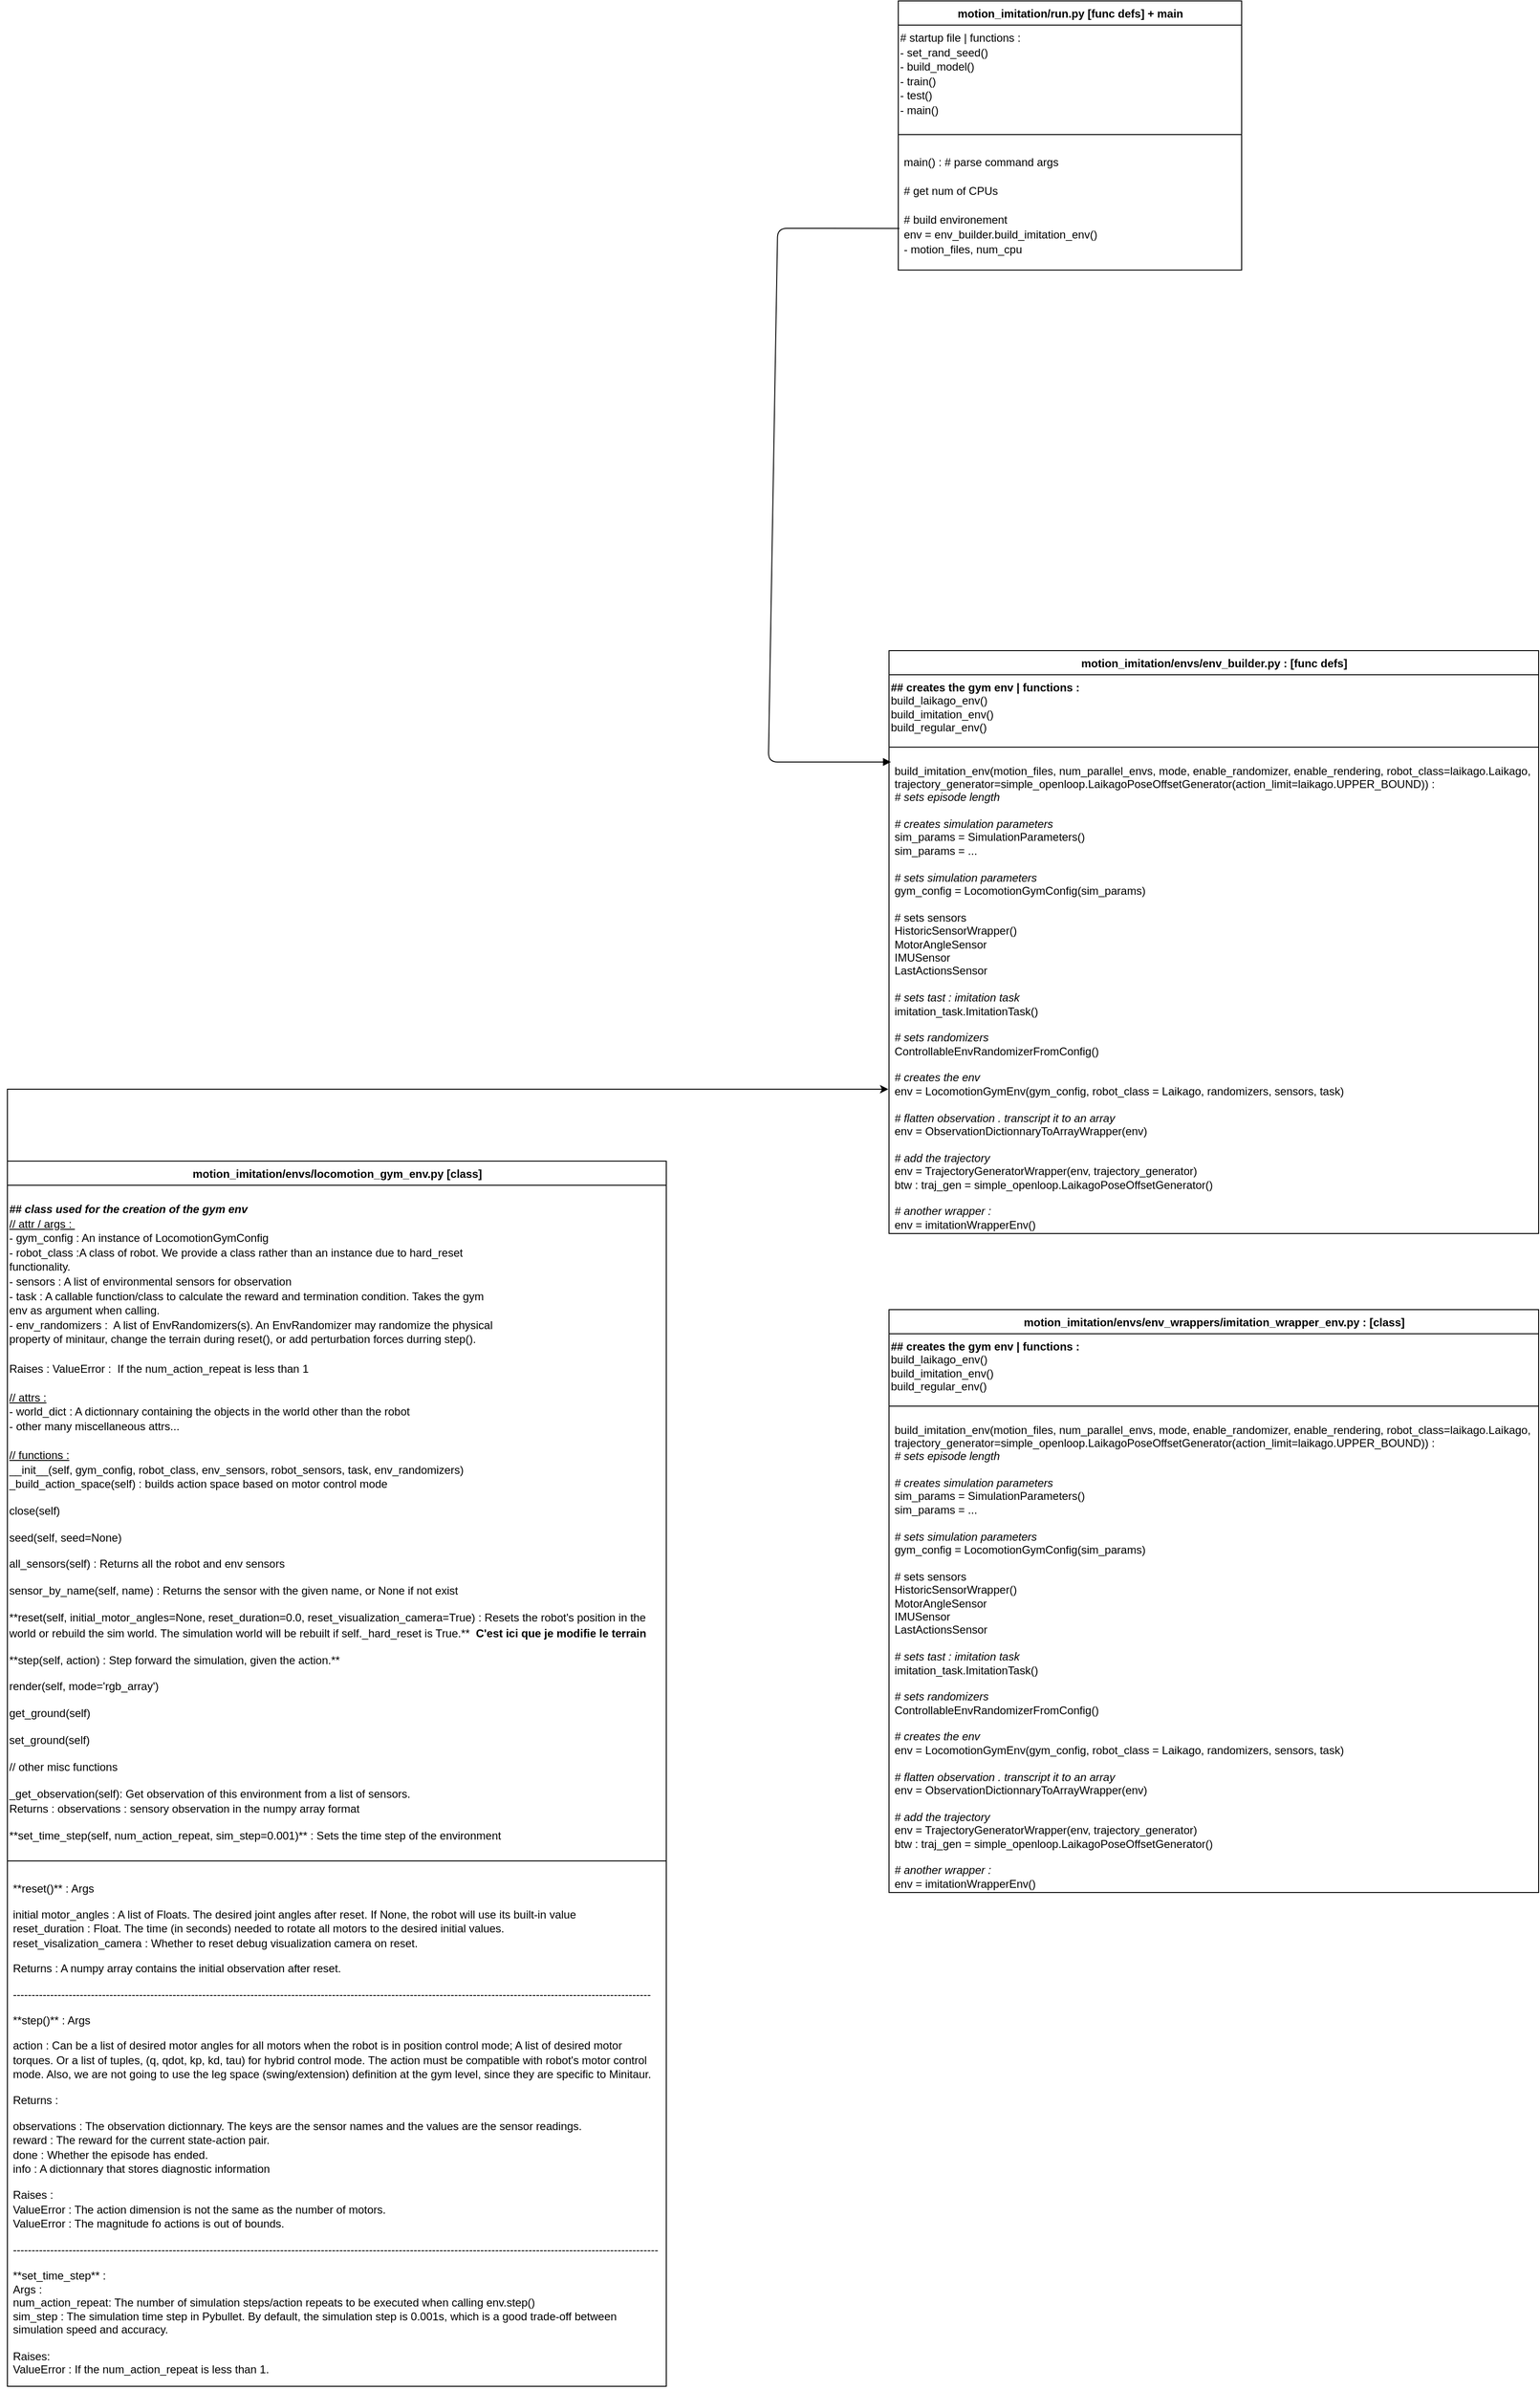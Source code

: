 <mxfile>
    <diagram id="Lm4nKWto8GY6URv-1aVc" name="Page-1">
        <mxGraphModel dx="5033" dy="2860" grid="1" gridSize="10" guides="1" tooltips="1" connect="1" arrows="1" fold="1" page="0" pageScale="1" pageWidth="850" pageHeight="1100" math="0" shadow="0">
            <root>
                <mxCell id="0"/>
                <mxCell id="1" parent="0"/>
                <mxCell id="60" value="motion_imitation/run.py [func defs] + main" style="swimlane;fontStyle=1;align=center;verticalAlign=top;childLayout=stackLayout;horizontal=1;startSize=26;horizontalStack=0;resizeParent=1;resizeParentMax=0;resizeLast=0;collapsible=1;marginBottom=0;html=1;" parent="1" vertex="1">
                    <mxGeometry x="-820" y="-960" width="370" height="290" as="geometry"/>
                </mxCell>
                <mxCell id="69" value="&lt;font face=&quot;helvetica&quot; style=&quot;line-height: 130%&quot;&gt;# startup file | functions :&lt;br&gt;- set_rand_seed()&lt;br&gt;- build_model()&lt;br&gt;- train()&lt;br&gt;- test()&lt;br&gt;- main()&lt;br&gt;&lt;/font&gt;" style="text;whiteSpace=wrap;html=1;" parent="60" vertex="1">
                    <mxGeometry y="26" width="370" height="114" as="geometry"/>
                </mxCell>
                <mxCell id="62" value="" style="line;strokeWidth=1;fillColor=none;align=left;verticalAlign=middle;spacingTop=-1;spacingLeft=3;spacingRight=3;rotatable=0;labelPosition=right;points=[];portConstraint=eastwest;html=1;" parent="60" vertex="1">
                    <mxGeometry y="140" width="370" height="8" as="geometry"/>
                </mxCell>
                <mxCell id="68" value="&lt;p style=&quot;line-height: 130%&quot;&gt;main() : # parse command args&lt;br&gt;&lt;br&gt;# get num of CPUs&lt;br&gt;&lt;br&gt;# build environement&lt;br&gt;env = env_builder.build_imitation_env()&lt;br&gt;- motion_files, num_cpu&lt;/p&gt;" style="text;strokeColor=none;fillColor=none;align=left;verticalAlign=top;spacingLeft=4;spacingRight=4;overflow=hidden;rotatable=0;points=[[0,0.5],[1,0.5]];portConstraint=eastwest;html=1;" parent="60" vertex="1">
                    <mxGeometry y="148" width="370" height="142" as="geometry"/>
                </mxCell>
                <mxCell id="70" value="motion_imitation/envs/env_builder.py : [func defs]" style="swimlane;fontStyle=1;align=center;verticalAlign=top;childLayout=stackLayout;horizontal=1;startSize=26;horizontalStack=0;resizeParent=1;resizeParentMax=0;resizeLast=0;collapsible=1;marginBottom=0;html=1;" parent="1" vertex="1">
                    <mxGeometry x="-830" y="-260" width="700" height="628" as="geometry">
                        <mxRectangle x="-1440" y="-200" width="320" height="26" as="alternateBounds"/>
                    </mxGeometry>
                </mxCell>
                <mxCell id="71" value="&lt;b&gt;## creates the gym env | functions :&lt;/b&gt;&amp;nbsp;&lt;br&gt;build_laikago_env()&lt;br&gt;build_imitation_env()&lt;br&gt;build_regular_env()" style="text;whiteSpace=wrap;html=1;" parent="70" vertex="1">
                    <mxGeometry y="26" width="700" height="74" as="geometry"/>
                </mxCell>
                <mxCell id="72" value="" style="line;strokeWidth=1;fillColor=none;align=left;verticalAlign=middle;spacingTop=-1;spacingLeft=3;spacingRight=3;rotatable=0;labelPosition=right;points=[];portConstraint=eastwest;html=1;" parent="70" vertex="1">
                    <mxGeometry y="100" width="700" height="8" as="geometry"/>
                </mxCell>
                <mxCell id="73" value="&lt;p style=&quot;line-height: 130%&quot;&gt;&lt;/p&gt;&lt;div style=&quot;text-align: justify&quot;&gt;&lt;span style=&quot;font-style: normal&quot;&gt;build_imitation_env(motion_files, num_parallel_envs, mode, enable_randomizer, enable_rendering, robot_class=laikago.Laikago,&amp;nbsp;&lt;/span&gt;&lt;/div&gt;&lt;span style=&quot;font-style: normal&quot;&gt;&lt;div style=&quot;text-align: justify&quot;&gt;&lt;span&gt;trajectory_generator=simple_openloop.LaikagoPoseOffsetGenerator(action_limit=laikago.UPPER_BOUND)) :&lt;/span&gt;&lt;/div&gt;&lt;/span&gt;&lt;div style=&quot;text-align: justify&quot;&gt;&lt;span&gt;# sets episode length&lt;/span&gt;&lt;/div&gt;&lt;div style=&quot;text-align: justify&quot;&gt;&lt;br&gt;&lt;/div&gt;&lt;div style=&quot;text-align: justify&quot;&gt;&lt;span&gt;# creates simulation parameters&lt;/span&gt;&lt;/div&gt;&lt;span style=&quot;font-style: normal&quot;&gt;&lt;div style=&quot;text-align: justify&quot;&gt;&lt;span&gt;sim_params = SimulationParameters()&lt;/span&gt;&lt;/div&gt;&lt;/span&gt;&lt;span style=&quot;font-style: normal&quot;&gt;&lt;div style=&quot;text-align: justify&quot;&gt;&lt;span&gt;sim_params = ...&lt;/span&gt;&lt;/div&gt;&lt;/span&gt;&lt;div style=&quot;text-align: justify&quot;&gt;&lt;br&gt;&lt;/div&gt;&lt;div style=&quot;text-align: justify&quot;&gt;&lt;span&gt;# sets simulation parameters&lt;/span&gt;&lt;/div&gt;&lt;span style=&quot;font-style: normal&quot;&gt;&lt;div style=&quot;text-align: justify&quot;&gt;&lt;span&gt;gym_config = LocomotionGymConfig(sim_params)&lt;/span&gt;&lt;/div&gt;&lt;/span&gt;&lt;div style=&quot;text-align: justify&quot;&gt;&lt;br&gt;&lt;/div&gt;&lt;span style=&quot;font-style: normal&quot;&gt;&lt;div style=&quot;text-align: justify&quot;&gt;&lt;span&gt;# sets sensors&lt;/span&gt;&lt;/div&gt;&lt;/span&gt;&lt;span style=&quot;font-style: normal&quot;&gt;&lt;div style=&quot;text-align: justify&quot;&gt;&lt;span&gt;HistoricSensorWrapper()&lt;/span&gt;&lt;/div&gt;&lt;/span&gt;&lt;span style=&quot;font-style: normal&quot;&gt;&lt;div style=&quot;text-align: justify&quot;&gt;&lt;span&gt;MotorAngleSensor&lt;/span&gt;&lt;/div&gt;&lt;/span&gt;&lt;span style=&quot;font-style: normal&quot;&gt;&lt;div style=&quot;text-align: justify&quot;&gt;&lt;span&gt;IMUSensor&lt;/span&gt;&lt;/div&gt;&lt;/span&gt;&lt;span style=&quot;font-style: normal&quot;&gt;&lt;div style=&quot;text-align: justify&quot;&gt;&lt;span&gt;LastActionsSensor&lt;/span&gt;&lt;/div&gt;&lt;/span&gt;&lt;div style=&quot;text-align: justify&quot;&gt;&lt;br&gt;&lt;/div&gt;&lt;div style=&quot;text-align: justify&quot;&gt;&lt;span&gt;# sets tast : imitation task&lt;/span&gt;&lt;/div&gt;&lt;span style=&quot;font-style: normal&quot;&gt;&lt;div style=&quot;text-align: justify&quot;&gt;&lt;span&gt;imitation_task.ImitationTask()&lt;/span&gt;&lt;/div&gt;&lt;/span&gt;&lt;div style=&quot;text-align: justify&quot;&gt;&lt;br&gt;&lt;/div&gt;&lt;div style=&quot;text-align: justify&quot;&gt;&lt;span&gt;# sets randomizers&lt;/span&gt;&lt;/div&gt;&lt;span style=&quot;font-style: normal&quot;&gt;&lt;div style=&quot;text-align: justify&quot;&gt;&lt;span&gt;ControllableEnvRandomizerFromConfig()&lt;/span&gt;&lt;/div&gt;&lt;/span&gt;&lt;div style=&quot;text-align: justify&quot;&gt;&lt;br&gt;&lt;/div&gt;&lt;div style=&quot;text-align: justify&quot;&gt;&lt;span&gt;# creates the env&lt;/span&gt;&lt;/div&gt;&lt;span style=&quot;font-style: normal&quot;&gt;&lt;div style=&quot;text-align: justify&quot;&gt;&lt;span&gt;env = LocomotionGymEnv(gym_config, robot_class = Laikago, randomizers, sensors, task)&lt;/span&gt;&lt;/div&gt;&lt;/span&gt;&lt;div style=&quot;text-align: justify&quot;&gt;&lt;br&gt;&lt;/div&gt;&lt;div style=&quot;text-align: justify&quot;&gt;&lt;span&gt;# flatten observation . transcript it to an array&lt;/span&gt;&lt;/div&gt;&lt;span style=&quot;font-style: normal&quot;&gt;&lt;div style=&quot;text-align: justify&quot;&gt;&lt;span&gt;env = ObservationDictionnaryToArrayWrapper(env)&lt;/span&gt;&lt;/div&gt;&lt;/span&gt;&lt;div style=&quot;text-align: justify&quot;&gt;&lt;br&gt;&lt;/div&gt;&lt;div style=&quot;text-align: justify&quot;&gt;&lt;span&gt;# add the trajectory&lt;/span&gt;&lt;/div&gt;&lt;span style=&quot;font-style: normal&quot;&gt;&lt;div style=&quot;text-align: justify&quot;&gt;&lt;span&gt;env = TrajectoryGeneratorWrapper(env, trajectory_generator)&lt;/span&gt;&lt;/div&gt;&lt;/span&gt;&lt;span style=&quot;font-style: normal&quot;&gt;&lt;div style=&quot;text-align: justify&quot;&gt;&lt;span&gt;btw : traj_gen = simple_openloop.LaikagoPoseOffsetGenerator()&lt;/span&gt;&lt;/div&gt;&lt;/span&gt;&lt;div style=&quot;text-align: justify&quot;&gt;&lt;br&gt;&lt;/div&gt;&lt;div style=&quot;text-align: justify&quot;&gt;&lt;span&gt;# another wrapper :&lt;/span&gt;&lt;/div&gt;&lt;span style=&quot;font-style: normal&quot;&gt;&lt;div style=&quot;text-align: justify&quot;&gt;&lt;span&gt;env = imitationWrapperEnv()&lt;/span&gt;&lt;/div&gt;&lt;/span&gt;&lt;span style=&quot;font-style: normal&quot;&gt;&lt;div style=&quot;text-align: justify&quot;&gt;&lt;span&gt;return env&lt;/span&gt;&lt;/div&gt;&lt;/span&gt;&lt;p&gt;&lt;/p&gt;" style="text;strokeColor=none;fillColor=none;align=left;verticalAlign=middle;spacingLeft=4;spacingRight=4;overflow=hidden;rotatable=0;points=[[0,0.5],[1,0.5]];portConstraint=eastwest;fontStyle=2;html=1;" parent="70" vertex="1">
                    <mxGeometry y="108" width="700" height="520" as="geometry"/>
                </mxCell>
                <mxCell id="74" value="motion_imitation/envs/locomotion_gym_env.py [class]" style="swimlane;fontStyle=1;align=center;verticalAlign=top;childLayout=stackLayout;horizontal=1;startSize=26;horizontalStack=0;resizeParent=1;resizeParentMax=0;resizeLast=0;collapsible=1;marginBottom=0;html=1;" parent="1" vertex="1">
                    <mxGeometry x="-1780" y="290" width="710" height="1320" as="geometry">
                        <mxRectangle x="-510" y="110" width="340" height="26" as="alternateBounds"/>
                    </mxGeometry>
                </mxCell>
                <mxCell id="75" value="&lt;p style=&quot;line-height: 130%&quot;&gt;&lt;span&gt;&lt;b&gt;&lt;i&gt;## class used for the creation of the gym env&lt;/i&gt;&lt;/b&gt;&lt;br&gt;&lt;u&gt;// attr / args :&amp;nbsp;&lt;/u&gt;&lt;br&gt;&lt;/span&gt;&lt;span&gt;- gym_config : An instance of LocomotionGymConfig&lt;/span&gt;&lt;br style=&quot;padding: 0px ; margin: 0px&quot;&gt;&lt;span&gt;- robot_class :A class of robot. We provide a class rather than an instance due to hard_reset&amp;nbsp;&lt;/span&gt;&lt;br style=&quot;padding: 0px ; margin: 0px&quot;&gt;&lt;span&gt;functionality.&lt;/span&gt;&lt;br style=&quot;padding: 0px ; margin: 0px&quot;&gt;&lt;span&gt;- sensors : A list of environmental sensors for observation&lt;/span&gt;&lt;br style=&quot;padding: 0px ; margin: 0px&quot;&gt;&lt;span&gt;- task : A callable function/class to calculate the reward and termination condition. Takes the gym&amp;nbsp;&lt;/span&gt;&lt;br style=&quot;padding: 0px ; margin: 0px&quot;&gt;&lt;span&gt;env as argument when calling.&lt;/span&gt;&lt;br style=&quot;padding: 0px ; margin: 0px&quot;&gt;&lt;span&gt;- env_randomizers :&amp;nbsp; A list of EnvRandomizers(s). An EnvRandomizer may randomize the physical&lt;/span&gt;&lt;br style=&quot;padding: 0px ; margin: 0px&quot;&gt;&lt;span&gt;property of minitaur, change the terrain during reset(), or add perturbation forces durring step().&lt;/span&gt;&lt;br style=&quot;padding: 0px ; margin: 0px&quot;&gt;&lt;br style=&quot;padding: 0px ; margin: 0px&quot;&gt;&lt;span&gt;Raises : ValueError :&amp;nbsp; If the num_action_repeat is less than 1&lt;br&gt;&lt;/span&gt;&lt;span&gt;&lt;br&gt;&lt;u&gt;// attrs :&lt;/u&gt;&lt;br&gt;- world_dict : A dictionnary containing the objects in the world other than the robot&lt;br&gt;- other many miscellaneous attrs...&lt;br&gt;&lt;br&gt;&lt;u&gt;// functions :&lt;/u&gt;&lt;br&gt;__init__(self, gym_config, robot_class, env_sensors, robot_sensors, task, env_randomizers)&lt;br&gt;_build_action_space(self) : builds action space based on motor control mode&lt;/span&gt;&lt;/p&gt;&lt;p style=&quot;line-height: 140%&quot;&gt;&lt;span&gt;close(self)&lt;/span&gt;&lt;/p&gt;&lt;p style=&quot;line-height: 140%&quot;&gt;&lt;span&gt;seed(self, seed=None)&lt;/span&gt;&lt;/p&gt;&lt;p style=&quot;line-height: 140%&quot;&gt;&lt;span&gt;all_sensors(self) : Returns all the robot and env sensors&lt;/span&gt;&lt;span&gt;&lt;br&gt;&lt;/span&gt;&lt;/p&gt;&lt;p style=&quot;line-height: 140%&quot;&gt;&lt;span&gt;sensor_by_name(self, name) : Returns the sensor with the given name, or None if not exist&lt;/span&gt;&lt;span&gt;&lt;br&gt;&lt;/span&gt;&lt;/p&gt;&lt;p style=&quot;line-height: 140%&quot;&gt;**reset(self, initial_motor_angles=None, reset_duration=0.0, reset_visualization_camera=True) : Resets the robot's position in the world or rebuild the sim world.&amp;nbsp;The simulation world will be rebuilt if self._hard_reset is True.**&amp;nbsp;&lt;i&gt;&amp;nbsp;&lt;/i&gt;&lt;b&gt;C'est ici que je modifie le terrain&lt;/b&gt;&lt;/p&gt;&lt;p style=&quot;line-height: 140%&quot;&gt;**step(self, action) : Step forward the simulation, given the action.**&lt;/p&gt;&lt;p style=&quot;line-height: 140%&quot;&gt;render(self, mode='rgb_array')&lt;/p&gt;&lt;p style=&quot;line-height: 140%&quot;&gt;get_ground(self)&lt;/p&gt;&lt;p style=&quot;line-height: 140%&quot;&gt;set_ground(self)&lt;/p&gt;&lt;p style=&quot;line-height: 140%&quot;&gt;// other misc functions&lt;/p&gt;&lt;p style=&quot;line-height: 140%&quot;&gt;_get_observation(self): Get observation of this environment from a list of sensors.&amp;nbsp; &amp;nbsp; &amp;nbsp; &amp;nbsp; &amp;nbsp; &amp;nbsp; &amp;nbsp; &amp;nbsp; &amp;nbsp; &amp;nbsp; &amp;nbsp; &amp;nbsp; &amp;nbsp; &amp;nbsp; &amp;nbsp; &amp;nbsp; &amp;nbsp; &amp;nbsp; &amp;nbsp; &amp;nbsp; &amp;nbsp; &amp;nbsp; &amp;nbsp; &amp;nbsp; &amp;nbsp; &amp;nbsp; &amp;nbsp; &amp;nbsp; &amp;nbsp; &amp;nbsp; &amp;nbsp; &amp;nbsp; &amp;nbsp; &amp;nbsp; &amp;nbsp; &amp;nbsp; &amp;nbsp; &amp;nbsp; &amp;nbsp; &amp;nbsp; Returns : observations : sensory observation in the numpy array format&lt;/p&gt;&lt;p style=&quot;line-height: 140%&quot;&gt;**set_time_step(self, num_action_repeat, sim_step=0.001)** : Sets the time step of the environment&lt;/p&gt;&lt;p style=&quot;line-height: 140%&quot;&gt;&lt;br&gt;&lt;/p&gt;" style="text;whiteSpace=wrap;html=1;" parent="74" vertex="1">
                    <mxGeometry y="26" width="710" height="724" as="geometry"/>
                </mxCell>
                <mxCell id="76" value="" style="line;strokeWidth=1;fillColor=none;align=left;verticalAlign=middle;spacingTop=-1;spacingLeft=3;spacingRight=3;rotatable=0;labelPosition=right;points=[];portConstraint=eastwest;html=1;" parent="74" vertex="1">
                    <mxGeometry y="750" width="710" height="8" as="geometry"/>
                </mxCell>
                <mxCell id="77" value="&lt;p style=&quot;line-height: 130%&quot;&gt;**reset()** : Args&lt;/p&gt;&lt;p style=&quot;line-height: 130%&quot;&gt;initial motor_angles : A list of Floats. The desired joint angles after reset. If None, the robot will use its built-in value&amp;nbsp; &amp;nbsp; &amp;nbsp; &amp;nbsp; &amp;nbsp; &amp;nbsp; &amp;nbsp; &amp;nbsp; &amp;nbsp; &amp;nbsp; &amp;nbsp; &amp;nbsp; reset_duration : Float. The time (in seconds) needed to rotate all motors to the desired initial values.&amp;nbsp; &amp;nbsp; &amp;nbsp; &amp;nbsp; &amp;nbsp; &amp;nbsp; &amp;nbsp; &amp;nbsp; &amp;nbsp; &amp;nbsp; &amp;nbsp; &amp;nbsp; &amp;nbsp; &amp;nbsp; &amp;nbsp; &amp;nbsp; &amp;nbsp; &amp;nbsp; &amp;nbsp; &amp;nbsp; &amp;nbsp; &amp;nbsp; &amp;nbsp; reset_visalization_camera : Whether to reset debug visualization camera on reset.&lt;/p&gt;&lt;p style=&quot;line-height: 130%&quot;&gt;&lt;span&gt;Returns : A numpy array contains the initial observation after reset.&lt;/span&gt;&lt;/p&gt;&lt;p style=&quot;line-height: 130%&quot;&gt;----------------------------------------------------------------------------------------------------------------------------------------------------------------------------&lt;/p&gt;&lt;p style=&quot;line-height: 130%&quot;&gt;**step()** : Args&lt;/p&gt;&lt;p style=&quot;line-height: 130%&quot;&gt;action : Can be a list of desired motor angles for all motors when the robot is in position control mode; A list of desired motor torques. Or a list of tuples, (q, qdot, kp, kd, tau) for hybrid control mode. The action must be compatible with robot's motor control mode. Also, we are not going to use the leg space (swing/extension) definition at the gym level, since they are specific to Minitaur.&lt;/p&gt;&lt;p style=&quot;line-height: 130%&quot;&gt;Returns :&amp;nbsp;&lt;/p&gt;&lt;p style=&quot;line-height: 130%&quot;&gt;observations : The observation dictionnary. The keys are the sensor names and the values are the sensor readings.&amp;nbsp; &amp;nbsp; &amp;nbsp; &amp;nbsp; &amp;nbsp; &amp;nbsp; &amp;nbsp; &amp;nbsp; &amp;nbsp; &amp;nbsp; &amp;nbsp; &amp;nbsp; reward : The reward for the current state-action pair.&amp;nbsp; &amp;nbsp; &amp;nbsp; &amp;nbsp; &amp;nbsp; &amp;nbsp; &amp;nbsp; &amp;nbsp; &amp;nbsp; &amp;nbsp; &amp;nbsp; &amp;nbsp; &amp;nbsp; &amp;nbsp; &amp;nbsp; &amp;nbsp; &amp;nbsp; &amp;nbsp; &amp;nbsp; &amp;nbsp; &amp;nbsp; &amp;nbsp; &amp;nbsp; &amp;nbsp; &amp;nbsp; &amp;nbsp; &amp;nbsp; &amp;nbsp; &amp;nbsp; &amp;nbsp; &amp;nbsp; &amp;nbsp; &amp;nbsp; &amp;nbsp; &amp;nbsp; &amp;nbsp; &amp;nbsp; &amp;nbsp; &amp;nbsp; &amp;nbsp; &amp;nbsp; &amp;nbsp; &amp;nbsp; &amp;nbsp; &amp;nbsp; &amp;nbsp; &amp;nbsp; &amp;nbsp; &amp;nbsp; &amp;nbsp; &amp;nbsp; &amp;nbsp; &amp;nbsp; &amp;nbsp; &amp;nbsp; &amp;nbsp; &amp;nbsp; &amp;nbsp; &amp;nbsp; &amp;nbsp; &amp;nbsp; &amp;nbsp; &amp;nbsp; done : Whether the episode has ended.&amp;nbsp; &amp;nbsp; &amp;nbsp; &amp;nbsp; &amp;nbsp; &amp;nbsp; &amp;nbsp; &amp;nbsp; &amp;nbsp; &amp;nbsp; &amp;nbsp; &amp;nbsp; &amp;nbsp; &amp;nbsp; &amp;nbsp; &amp;nbsp; &amp;nbsp; &amp;nbsp; &amp;nbsp; &amp;nbsp; &amp;nbsp; &amp;nbsp; &amp;nbsp; &amp;nbsp; &amp;nbsp; &amp;nbsp; &amp;nbsp; &amp;nbsp; &amp;nbsp; &amp;nbsp; &amp;nbsp; &amp;nbsp; &amp;nbsp; &amp;nbsp; &amp;nbsp; &amp;nbsp; &amp;nbsp; &amp;nbsp; &amp;nbsp; &amp;nbsp; &amp;nbsp; &amp;nbsp; &amp;nbsp; &amp;nbsp; &amp;nbsp; &amp;nbsp; &amp;nbsp; &amp;nbsp; &amp;nbsp; &amp;nbsp; &amp;nbsp; &amp;nbsp; &amp;nbsp; &amp;nbsp; &amp;nbsp; &amp;nbsp; &amp;nbsp; &amp;nbsp; &amp;nbsp; &amp;nbsp; &amp;nbsp; &amp;nbsp; &amp;nbsp; &amp;nbsp; &amp;nbsp; &amp;nbsp; &amp;nbsp; &amp;nbsp; &amp;nbsp; &amp;nbsp; &amp;nbsp; &amp;nbsp; &amp;nbsp; info : A dictionnary that stores diagnostic information&lt;/p&gt;&lt;p style=&quot;line-height: 130%&quot;&gt;Raises :&amp;nbsp; &amp;nbsp; &amp;nbsp; &amp;nbsp; &amp;nbsp; &amp;nbsp; &amp;nbsp; &amp;nbsp; &amp;nbsp; &amp;nbsp; &amp;nbsp; &amp;nbsp; &amp;nbsp; &amp;nbsp; &amp;nbsp; &amp;nbsp; &amp;nbsp; &amp;nbsp; &amp;nbsp; &amp;nbsp; &amp;nbsp; &amp;nbsp; &amp;nbsp; &amp;nbsp; &amp;nbsp; &amp;nbsp; &amp;nbsp; &amp;nbsp; &amp;nbsp; &amp;nbsp; &amp;nbsp; &amp;nbsp; &amp;nbsp; &amp;nbsp; &amp;nbsp; &amp;nbsp; &amp;nbsp; &amp;nbsp; &amp;nbsp; &amp;nbsp; &amp;nbsp; &amp;nbsp; &amp;nbsp; &amp;nbsp; &amp;nbsp; &amp;nbsp; &amp;nbsp; &amp;nbsp; &amp;nbsp; &amp;nbsp; &amp;nbsp; &amp;nbsp; &amp;nbsp; &amp;nbsp; &amp;nbsp; &amp;nbsp; &amp;nbsp; &amp;nbsp; &amp;nbsp; &amp;nbsp; &amp;nbsp; &amp;nbsp; &amp;nbsp; &amp;nbsp; &amp;nbsp; &amp;nbsp; &amp;nbsp; &amp;nbsp; &amp;nbsp; &amp;nbsp; &amp;nbsp; &amp;nbsp; &amp;nbsp; &amp;nbsp; &amp;nbsp; &amp;nbsp; &amp;nbsp; &amp;nbsp; &amp;nbsp; &amp;nbsp; &amp;nbsp; &amp;nbsp; &amp;nbsp; &amp;nbsp; &amp;nbsp; &amp;nbsp; &amp;nbsp; &amp;nbsp; &amp;nbsp; &amp;nbsp; &amp;nbsp; &amp;nbsp; &amp;nbsp; &amp;nbsp; &amp;nbsp; &amp;nbsp; &amp;nbsp; &amp;nbsp; ValueError : The action dimension is not the same as the number of motors.&amp;nbsp; &amp;nbsp; &amp;nbsp; &amp;nbsp; &amp;nbsp; &amp;nbsp; &amp;nbsp; &amp;nbsp; &amp;nbsp; &amp;nbsp; &amp;nbsp; &amp;nbsp; &amp;nbsp; &amp;nbsp; &amp;nbsp; &amp;nbsp; &amp;nbsp; &amp;nbsp; &amp;nbsp; &amp;nbsp; &amp;nbsp; &amp;nbsp; &amp;nbsp; &amp;nbsp; &amp;nbsp; &amp;nbsp; &amp;nbsp; &amp;nbsp; &amp;nbsp; &amp;nbsp; &amp;nbsp; &amp;nbsp; &amp;nbsp; &amp;nbsp; &amp;nbsp; &amp;nbsp; &amp;nbsp; &amp;nbsp; &amp;nbsp; &amp;nbsp; &amp;nbsp; &amp;nbsp; &amp;nbsp; &amp;nbsp; ValueError : The magnitude fo actions is out of bounds.&lt;/p&gt;------------------------------------------------------------------------------------------------------------------------------------------------------------------------------&lt;br&gt;&lt;br&gt;**set_time_step** :&lt;br&gt;Args :&lt;br&gt;num_action_repeat: The number of simulation steps/action repeats to be executed when calling env.step()&lt;br&gt;sim_step : The simulation time step in Pybullet. By default, the simulation step is 0.001s, which is a good trade-off between simulation speed and accuracy.&lt;br&gt;&lt;br&gt;Raises:&amp;nbsp;&lt;br&gt;ValueError : If the num_action_repeat is less than 1." style="text;strokeColor=none;fillColor=none;align=left;verticalAlign=top;spacingLeft=4;spacingRight=4;overflow=hidden;rotatable=0;points=[[0,0.5],[1,0.5]];portConstraint=eastwest;html=1;whiteSpace=wrap;" parent="74" vertex="1">
                    <mxGeometry y="758" width="710" height="562" as="geometry"/>
                </mxCell>
                <mxCell id="78" value="" style="html=1;verticalAlign=bottom;labelBackgroundColor=none;endArrow=block;endFill=1;exitX=0.003;exitY=0.684;exitDx=0;exitDy=0;exitPerimeter=0;entryX=0.003;entryY=0.023;entryDx=0;entryDy=0;entryPerimeter=0;" parent="1" source="68" target="73" edge="1">
                    <mxGeometry width="160" relative="1" as="geometry">
                        <mxPoint x="-1530" y="-80" as="sourcePoint"/>
                        <mxPoint x="-1390" y="-30" as="targetPoint"/>
                        <Array as="points">
                            <mxPoint x="-950" y="-715"/>
                            <mxPoint x="-960" y="-140"/>
                        </Array>
                    </mxGeometry>
                </mxCell>
                <mxCell id="79" style="edgeStyle=orthogonalEdgeStyle;rounded=0;orthogonalLoop=1;jettySize=auto;html=1;exitX=0;exitY=0;exitDx=0;exitDy=0;entryX=-0.001;entryY=0.701;entryDx=0;entryDy=0;entryPerimeter=0;" edge="1" parent="1" source="75" target="73">
                    <mxGeometry relative="1" as="geometry"/>
                </mxCell>
                <mxCell id="80" value="motion_imitation/envs/env_wrappers/imitation_wrapper_env.py : [class]" style="swimlane;fontStyle=1;align=center;verticalAlign=top;childLayout=stackLayout;horizontal=1;startSize=26;horizontalStack=0;resizeParent=1;resizeParentMax=0;resizeLast=0;collapsible=1;marginBottom=0;html=1;" vertex="1" parent="1">
                    <mxGeometry x="-830" y="450" width="700" height="628" as="geometry">
                        <mxRectangle x="-1440" y="-200" width="320" height="26" as="alternateBounds"/>
                    </mxGeometry>
                </mxCell>
                <mxCell id="81" value="&lt;b&gt;## creates the gym env | functions :&lt;/b&gt;&amp;nbsp;&lt;br&gt;build_laikago_env()&lt;br&gt;build_imitation_env()&lt;br&gt;build_regular_env()" style="text;whiteSpace=wrap;html=1;" vertex="1" parent="80">
                    <mxGeometry y="26" width="700" height="74" as="geometry"/>
                </mxCell>
                <mxCell id="82" value="" style="line;strokeWidth=1;fillColor=none;align=left;verticalAlign=middle;spacingTop=-1;spacingLeft=3;spacingRight=3;rotatable=0;labelPosition=right;points=[];portConstraint=eastwest;html=1;" vertex="1" parent="80">
                    <mxGeometry y="100" width="700" height="8" as="geometry"/>
                </mxCell>
                <mxCell id="83" value="&lt;p style=&quot;line-height: 130%&quot;&gt;&lt;/p&gt;&lt;div style=&quot;text-align: justify&quot;&gt;&lt;span style=&quot;font-style: normal&quot;&gt;build_imitation_env(motion_files, num_parallel_envs, mode, enable_randomizer, enable_rendering, robot_class=laikago.Laikago,&amp;nbsp;&lt;/span&gt;&lt;/div&gt;&lt;span style=&quot;font-style: normal&quot;&gt;&lt;div style=&quot;text-align: justify&quot;&gt;&lt;span&gt;trajectory_generator=simple_openloop.LaikagoPoseOffsetGenerator(action_limit=laikago.UPPER_BOUND)) :&lt;/span&gt;&lt;/div&gt;&lt;/span&gt;&lt;div style=&quot;text-align: justify&quot;&gt;&lt;span&gt;# sets episode length&lt;/span&gt;&lt;/div&gt;&lt;div style=&quot;text-align: justify&quot;&gt;&lt;br&gt;&lt;/div&gt;&lt;div style=&quot;text-align: justify&quot;&gt;&lt;span&gt;# creates simulation parameters&lt;/span&gt;&lt;/div&gt;&lt;span style=&quot;font-style: normal&quot;&gt;&lt;div style=&quot;text-align: justify&quot;&gt;&lt;span&gt;sim_params = SimulationParameters()&lt;/span&gt;&lt;/div&gt;&lt;/span&gt;&lt;span style=&quot;font-style: normal&quot;&gt;&lt;div style=&quot;text-align: justify&quot;&gt;&lt;span&gt;sim_params = ...&lt;/span&gt;&lt;/div&gt;&lt;/span&gt;&lt;div style=&quot;text-align: justify&quot;&gt;&lt;br&gt;&lt;/div&gt;&lt;div style=&quot;text-align: justify&quot;&gt;&lt;span&gt;# sets simulation parameters&lt;/span&gt;&lt;/div&gt;&lt;span style=&quot;font-style: normal&quot;&gt;&lt;div style=&quot;text-align: justify&quot;&gt;&lt;span&gt;gym_config = LocomotionGymConfig(sim_params)&lt;/span&gt;&lt;/div&gt;&lt;/span&gt;&lt;div style=&quot;text-align: justify&quot;&gt;&lt;br&gt;&lt;/div&gt;&lt;span style=&quot;font-style: normal&quot;&gt;&lt;div style=&quot;text-align: justify&quot;&gt;&lt;span&gt;# sets sensors&lt;/span&gt;&lt;/div&gt;&lt;/span&gt;&lt;span style=&quot;font-style: normal&quot;&gt;&lt;div style=&quot;text-align: justify&quot;&gt;&lt;span&gt;HistoricSensorWrapper()&lt;/span&gt;&lt;/div&gt;&lt;/span&gt;&lt;span style=&quot;font-style: normal&quot;&gt;&lt;div style=&quot;text-align: justify&quot;&gt;&lt;span&gt;MotorAngleSensor&lt;/span&gt;&lt;/div&gt;&lt;/span&gt;&lt;span style=&quot;font-style: normal&quot;&gt;&lt;div style=&quot;text-align: justify&quot;&gt;&lt;span&gt;IMUSensor&lt;/span&gt;&lt;/div&gt;&lt;/span&gt;&lt;span style=&quot;font-style: normal&quot;&gt;&lt;div style=&quot;text-align: justify&quot;&gt;&lt;span&gt;LastActionsSensor&lt;/span&gt;&lt;/div&gt;&lt;/span&gt;&lt;div style=&quot;text-align: justify&quot;&gt;&lt;br&gt;&lt;/div&gt;&lt;div style=&quot;text-align: justify&quot;&gt;&lt;span&gt;# sets tast : imitation task&lt;/span&gt;&lt;/div&gt;&lt;span style=&quot;font-style: normal&quot;&gt;&lt;div style=&quot;text-align: justify&quot;&gt;&lt;span&gt;imitation_task.ImitationTask()&lt;/span&gt;&lt;/div&gt;&lt;/span&gt;&lt;div style=&quot;text-align: justify&quot;&gt;&lt;br&gt;&lt;/div&gt;&lt;div style=&quot;text-align: justify&quot;&gt;&lt;span&gt;# sets randomizers&lt;/span&gt;&lt;/div&gt;&lt;span style=&quot;font-style: normal&quot;&gt;&lt;div style=&quot;text-align: justify&quot;&gt;&lt;span&gt;ControllableEnvRandomizerFromConfig()&lt;/span&gt;&lt;/div&gt;&lt;/span&gt;&lt;div style=&quot;text-align: justify&quot;&gt;&lt;br&gt;&lt;/div&gt;&lt;div style=&quot;text-align: justify&quot;&gt;&lt;span&gt;# creates the env&lt;/span&gt;&lt;/div&gt;&lt;span style=&quot;font-style: normal&quot;&gt;&lt;div style=&quot;text-align: justify&quot;&gt;&lt;span&gt;env = LocomotionGymEnv(gym_config, robot_class = Laikago, randomizers, sensors, task)&lt;/span&gt;&lt;/div&gt;&lt;/span&gt;&lt;div style=&quot;text-align: justify&quot;&gt;&lt;br&gt;&lt;/div&gt;&lt;div style=&quot;text-align: justify&quot;&gt;&lt;span&gt;# flatten observation . transcript it to an array&lt;/span&gt;&lt;/div&gt;&lt;span style=&quot;font-style: normal&quot;&gt;&lt;div style=&quot;text-align: justify&quot;&gt;&lt;span&gt;env = ObservationDictionnaryToArrayWrapper(env)&lt;/span&gt;&lt;/div&gt;&lt;/span&gt;&lt;div style=&quot;text-align: justify&quot;&gt;&lt;br&gt;&lt;/div&gt;&lt;div style=&quot;text-align: justify&quot;&gt;&lt;span&gt;# add the trajectory&lt;/span&gt;&lt;/div&gt;&lt;span style=&quot;font-style: normal&quot;&gt;&lt;div style=&quot;text-align: justify&quot;&gt;&lt;span&gt;env = TrajectoryGeneratorWrapper(env, trajectory_generator)&lt;/span&gt;&lt;/div&gt;&lt;/span&gt;&lt;span style=&quot;font-style: normal&quot;&gt;&lt;div style=&quot;text-align: justify&quot;&gt;&lt;span&gt;btw : traj_gen = simple_openloop.LaikagoPoseOffsetGenerator()&lt;/span&gt;&lt;/div&gt;&lt;/span&gt;&lt;div style=&quot;text-align: justify&quot;&gt;&lt;br&gt;&lt;/div&gt;&lt;div style=&quot;text-align: justify&quot;&gt;&lt;span&gt;# another wrapper :&lt;/span&gt;&lt;/div&gt;&lt;span style=&quot;font-style: normal&quot;&gt;&lt;div style=&quot;text-align: justify&quot;&gt;&lt;span&gt;env = imitationWrapperEnv()&lt;/span&gt;&lt;/div&gt;&lt;/span&gt;&lt;span style=&quot;font-style: normal&quot;&gt;&lt;div style=&quot;text-align: justify&quot;&gt;&lt;span&gt;return env&lt;/span&gt;&lt;/div&gt;&lt;/span&gt;&lt;p&gt;&lt;/p&gt;" style="text;strokeColor=none;fillColor=none;align=left;verticalAlign=middle;spacingLeft=4;spacingRight=4;overflow=hidden;rotatable=0;points=[[0,0.5],[1,0.5]];portConstraint=eastwest;fontStyle=2;html=1;" vertex="1" parent="80">
                    <mxGeometry y="108" width="700" height="520" as="geometry"/>
                </mxCell>
            </root>
        </mxGraphModel>
    </diagram>
</mxfile>